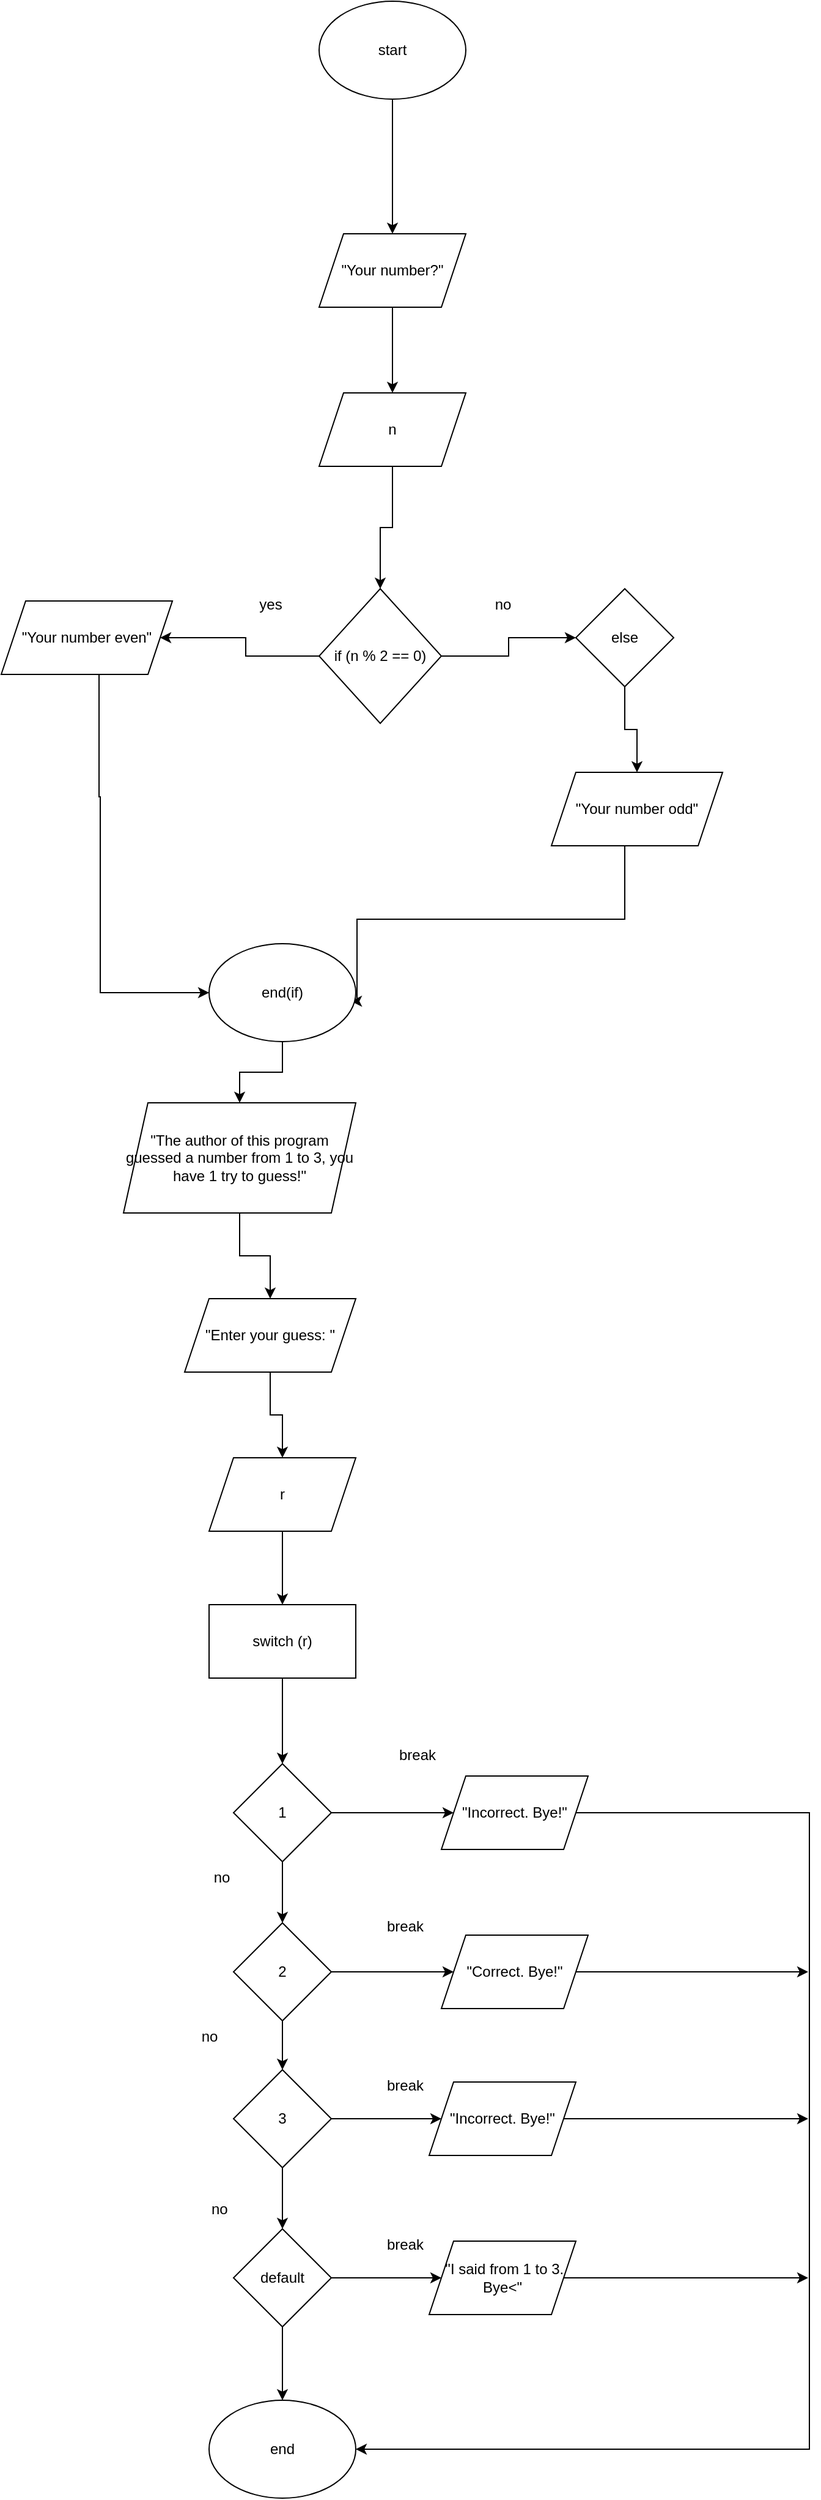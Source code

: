 <mxfile version="24.8.2">
  <diagram name="Сторінка-1" id="XunoRifLxOZy1k66lyQ6">
    <mxGraphModel dx="1432" dy="820" grid="1" gridSize="10" guides="1" tooltips="1" connect="1" arrows="1" fold="1" page="1" pageScale="1" pageWidth="827" pageHeight="1169" math="0" shadow="0">
      <root>
        <mxCell id="0" />
        <mxCell id="1" parent="0" />
        <mxCell id="kSXCwiVj-fpdCKE1puSg-3" style="edgeStyle=orthogonalEdgeStyle;rounded=0;orthogonalLoop=1;jettySize=auto;html=1;" edge="1" parent="1" source="kSXCwiVj-fpdCKE1puSg-1" target="kSXCwiVj-fpdCKE1puSg-2">
          <mxGeometry relative="1" as="geometry" />
        </mxCell>
        <mxCell id="kSXCwiVj-fpdCKE1puSg-1" value="start" style="ellipse;whiteSpace=wrap;html=1;" vertex="1" parent="1">
          <mxGeometry x="330" y="40" width="120" height="80" as="geometry" />
        </mxCell>
        <mxCell id="kSXCwiVj-fpdCKE1puSg-4" style="edgeStyle=orthogonalEdgeStyle;rounded=0;orthogonalLoop=1;jettySize=auto;html=1;" edge="1" parent="1" source="kSXCwiVj-fpdCKE1puSg-2" target="kSXCwiVj-fpdCKE1puSg-5">
          <mxGeometry relative="1" as="geometry">
            <mxPoint x="390" y="390" as="targetPoint" />
          </mxGeometry>
        </mxCell>
        <mxCell id="kSXCwiVj-fpdCKE1puSg-2" value="&quot;Your number?&quot;" style="shape=parallelogram;perimeter=parallelogramPerimeter;whiteSpace=wrap;html=1;fixedSize=1;" vertex="1" parent="1">
          <mxGeometry x="330" y="230" width="120" height="60" as="geometry" />
        </mxCell>
        <mxCell id="kSXCwiVj-fpdCKE1puSg-6" style="edgeStyle=orthogonalEdgeStyle;rounded=0;orthogonalLoop=1;jettySize=auto;html=1;" edge="1" parent="1" source="kSXCwiVj-fpdCKE1puSg-5" target="kSXCwiVj-fpdCKE1puSg-7">
          <mxGeometry relative="1" as="geometry">
            <mxPoint x="390" y="560" as="targetPoint" />
          </mxGeometry>
        </mxCell>
        <mxCell id="kSXCwiVj-fpdCKE1puSg-5" value="n" style="shape=parallelogram;perimeter=parallelogramPerimeter;whiteSpace=wrap;html=1;fixedSize=1;" vertex="1" parent="1">
          <mxGeometry x="330" y="360" width="120" height="60" as="geometry" />
        </mxCell>
        <mxCell id="kSXCwiVj-fpdCKE1puSg-8" style="edgeStyle=orthogonalEdgeStyle;rounded=0;orthogonalLoop=1;jettySize=auto;html=1;" edge="1" parent="1" source="kSXCwiVj-fpdCKE1puSg-7" target="kSXCwiVj-fpdCKE1puSg-13">
          <mxGeometry relative="1" as="geometry">
            <mxPoint x="250" y="560" as="targetPoint" />
          </mxGeometry>
        </mxCell>
        <mxCell id="kSXCwiVj-fpdCKE1puSg-9" style="edgeStyle=orthogonalEdgeStyle;rounded=0;orthogonalLoop=1;jettySize=auto;html=1;" edge="1" parent="1" source="kSXCwiVj-fpdCKE1puSg-7" target="kSXCwiVj-fpdCKE1puSg-10">
          <mxGeometry relative="1" as="geometry">
            <mxPoint x="580" y="560" as="targetPoint" />
          </mxGeometry>
        </mxCell>
        <mxCell id="kSXCwiVj-fpdCKE1puSg-7" value="if (n % 2 == 0)" style="rhombus;whiteSpace=wrap;html=1;" vertex="1" parent="1">
          <mxGeometry x="330" y="520" width="100" height="110" as="geometry" />
        </mxCell>
        <mxCell id="kSXCwiVj-fpdCKE1puSg-14" style="edgeStyle=orthogonalEdgeStyle;rounded=0;orthogonalLoop=1;jettySize=auto;html=1;" edge="1" parent="1" source="kSXCwiVj-fpdCKE1puSg-10" target="kSXCwiVj-fpdCKE1puSg-15">
          <mxGeometry relative="1" as="geometry">
            <mxPoint x="580" y="700" as="targetPoint" />
          </mxGeometry>
        </mxCell>
        <mxCell id="kSXCwiVj-fpdCKE1puSg-10" value="else" style="rhombus;whiteSpace=wrap;html=1;" vertex="1" parent="1">
          <mxGeometry x="540" y="520" width="80" height="80" as="geometry" />
        </mxCell>
        <mxCell id="kSXCwiVj-fpdCKE1puSg-11" value="yes" style="text;html=1;align=center;verticalAlign=middle;resizable=0;points=[];autosize=1;strokeColor=none;fillColor=none;" vertex="1" parent="1">
          <mxGeometry x="270" y="518" width="40" height="30" as="geometry" />
        </mxCell>
        <mxCell id="kSXCwiVj-fpdCKE1puSg-12" value="no" style="text;html=1;align=center;verticalAlign=middle;resizable=0;points=[];autosize=1;strokeColor=none;fillColor=none;" vertex="1" parent="1">
          <mxGeometry x="460" y="518" width="40" height="30" as="geometry" />
        </mxCell>
        <mxCell id="kSXCwiVj-fpdCKE1puSg-16" style="edgeStyle=orthogonalEdgeStyle;rounded=0;orthogonalLoop=1;jettySize=auto;html=1;entryX=0;entryY=0.5;entryDx=0;entryDy=0;" edge="1" parent="1" source="kSXCwiVj-fpdCKE1puSg-13" target="kSXCwiVj-fpdCKE1puSg-18">
          <mxGeometry relative="1" as="geometry">
            <mxPoint x="260" y="800" as="targetPoint" />
            <Array as="points">
              <mxPoint x="150" y="690" />
              <mxPoint x="151" y="690" />
              <mxPoint x="151" y="850" />
            </Array>
          </mxGeometry>
        </mxCell>
        <mxCell id="kSXCwiVj-fpdCKE1puSg-13" value="&quot;Your number even&quot;" style="shape=parallelogram;perimeter=parallelogramPerimeter;whiteSpace=wrap;html=1;fixedSize=1;" vertex="1" parent="1">
          <mxGeometry x="70" y="530" width="140" height="60" as="geometry" />
        </mxCell>
        <mxCell id="kSXCwiVj-fpdCKE1puSg-17" style="edgeStyle=orthogonalEdgeStyle;rounded=0;orthogonalLoop=1;jettySize=auto;html=1;entryX=0.967;entryY=0.588;entryDx=0;entryDy=0;entryPerimeter=0;" edge="1" parent="1" source="kSXCwiVj-fpdCKE1puSg-15" target="kSXCwiVj-fpdCKE1puSg-18">
          <mxGeometry relative="1" as="geometry">
            <mxPoint x="340" y="800" as="targetPoint" />
            <Array as="points">
              <mxPoint x="580" y="790" />
              <mxPoint x="361" y="790" />
              <mxPoint x="361" y="857" />
            </Array>
          </mxGeometry>
        </mxCell>
        <mxCell id="kSXCwiVj-fpdCKE1puSg-15" value="&quot;Your number odd&quot;" style="shape=parallelogram;perimeter=parallelogramPerimeter;whiteSpace=wrap;html=1;fixedSize=1;" vertex="1" parent="1">
          <mxGeometry x="520" y="670" width="140" height="60" as="geometry" />
        </mxCell>
        <mxCell id="kSXCwiVj-fpdCKE1puSg-23" style="edgeStyle=orthogonalEdgeStyle;rounded=0;orthogonalLoop=1;jettySize=auto;html=1;" edge="1" parent="1" source="kSXCwiVj-fpdCKE1puSg-18" target="kSXCwiVj-fpdCKE1puSg-24">
          <mxGeometry relative="1" as="geometry">
            <mxPoint x="300" y="1000" as="targetPoint" />
          </mxGeometry>
        </mxCell>
        <mxCell id="kSXCwiVj-fpdCKE1puSg-18" value="end(if)" style="ellipse;whiteSpace=wrap;html=1;" vertex="1" parent="1">
          <mxGeometry x="240" y="810" width="120" height="80" as="geometry" />
        </mxCell>
        <mxCell id="kSXCwiVj-fpdCKE1puSg-25" style="edgeStyle=orthogonalEdgeStyle;rounded=0;orthogonalLoop=1;jettySize=auto;html=1;" edge="1" parent="1" source="kSXCwiVj-fpdCKE1puSg-24" target="kSXCwiVj-fpdCKE1puSg-26">
          <mxGeometry relative="1" as="geometry">
            <mxPoint x="300" y="1130" as="targetPoint" />
          </mxGeometry>
        </mxCell>
        <mxCell id="kSXCwiVj-fpdCKE1puSg-24" value="&quot;The author of this program guessed a number from 1 to 3, you have 1 try to guess!&quot;" style="shape=parallelogram;perimeter=parallelogramPerimeter;whiteSpace=wrap;html=1;fixedSize=1;" vertex="1" parent="1">
          <mxGeometry x="170" y="940" width="190" height="90" as="geometry" />
        </mxCell>
        <mxCell id="kSXCwiVj-fpdCKE1puSg-27" style="edgeStyle=orthogonalEdgeStyle;rounded=0;orthogonalLoop=1;jettySize=auto;html=1;" edge="1" parent="1" source="kSXCwiVj-fpdCKE1puSg-26" target="kSXCwiVj-fpdCKE1puSg-28">
          <mxGeometry relative="1" as="geometry">
            <mxPoint x="300" y="1260" as="targetPoint" />
          </mxGeometry>
        </mxCell>
        <mxCell id="kSXCwiVj-fpdCKE1puSg-26" value="&quot;Enter your guess: &quot;" style="shape=parallelogram;perimeter=parallelogramPerimeter;whiteSpace=wrap;html=1;fixedSize=1;" vertex="1" parent="1">
          <mxGeometry x="220" y="1100" width="140" height="60" as="geometry" />
        </mxCell>
        <mxCell id="kSXCwiVj-fpdCKE1puSg-29" style="edgeStyle=orthogonalEdgeStyle;rounded=0;orthogonalLoop=1;jettySize=auto;html=1;" edge="1" parent="1" source="kSXCwiVj-fpdCKE1puSg-28" target="kSXCwiVj-fpdCKE1puSg-30">
          <mxGeometry relative="1" as="geometry">
            <mxPoint x="300" y="1380" as="targetPoint" />
          </mxGeometry>
        </mxCell>
        <mxCell id="kSXCwiVj-fpdCKE1puSg-28" value="r" style="shape=parallelogram;perimeter=parallelogramPerimeter;whiteSpace=wrap;html=1;fixedSize=1;" vertex="1" parent="1">
          <mxGeometry x="240" y="1230" width="120" height="60" as="geometry" />
        </mxCell>
        <mxCell id="kSXCwiVj-fpdCKE1puSg-33" style="edgeStyle=orthogonalEdgeStyle;rounded=0;orthogonalLoop=1;jettySize=auto;html=1;" edge="1" parent="1" source="kSXCwiVj-fpdCKE1puSg-30" target="kSXCwiVj-fpdCKE1puSg-34">
          <mxGeometry relative="1" as="geometry">
            <mxPoint x="300" y="1520" as="targetPoint" />
          </mxGeometry>
        </mxCell>
        <mxCell id="kSXCwiVj-fpdCKE1puSg-30" value="switch (r)" style="rounded=0;whiteSpace=wrap;html=1;" vertex="1" parent="1">
          <mxGeometry x="240" y="1350" width="120" height="60" as="geometry" />
        </mxCell>
        <mxCell id="kSXCwiVj-fpdCKE1puSg-35" style="edgeStyle=orthogonalEdgeStyle;rounded=0;orthogonalLoop=1;jettySize=auto;html=1;" edge="1" parent="1" source="kSXCwiVj-fpdCKE1puSg-34" target="kSXCwiVj-fpdCKE1puSg-36">
          <mxGeometry relative="1" as="geometry">
            <mxPoint x="300" y="1650" as="targetPoint" />
          </mxGeometry>
        </mxCell>
        <mxCell id="kSXCwiVj-fpdCKE1puSg-41" style="edgeStyle=orthogonalEdgeStyle;rounded=0;orthogonalLoop=1;jettySize=auto;html=1;" edge="1" parent="1" source="kSXCwiVj-fpdCKE1puSg-34" target="kSXCwiVj-fpdCKE1puSg-54">
          <mxGeometry relative="1" as="geometry">
            <mxPoint x="490" y="1520" as="targetPoint" />
          </mxGeometry>
        </mxCell>
        <mxCell id="kSXCwiVj-fpdCKE1puSg-34" value="1" style="rhombus;whiteSpace=wrap;html=1;" vertex="1" parent="1">
          <mxGeometry x="260" y="1480" width="80" height="80" as="geometry" />
        </mxCell>
        <mxCell id="kSXCwiVj-fpdCKE1puSg-37" style="edgeStyle=orthogonalEdgeStyle;rounded=0;orthogonalLoop=1;jettySize=auto;html=1;" edge="1" parent="1" source="kSXCwiVj-fpdCKE1puSg-36" target="kSXCwiVj-fpdCKE1puSg-38">
          <mxGeometry relative="1" as="geometry">
            <mxPoint x="300" y="1770" as="targetPoint" />
          </mxGeometry>
        </mxCell>
        <mxCell id="kSXCwiVj-fpdCKE1puSg-42" style="edgeStyle=orthogonalEdgeStyle;rounded=0;orthogonalLoop=1;jettySize=auto;html=1;" edge="1" parent="1" source="kSXCwiVj-fpdCKE1puSg-36" target="kSXCwiVj-fpdCKE1puSg-55">
          <mxGeometry relative="1" as="geometry">
            <mxPoint x="490" y="1650" as="targetPoint" />
          </mxGeometry>
        </mxCell>
        <mxCell id="kSXCwiVj-fpdCKE1puSg-36" value="2" style="rhombus;whiteSpace=wrap;html=1;" vertex="1" parent="1">
          <mxGeometry x="260" y="1610" width="80" height="80" as="geometry" />
        </mxCell>
        <mxCell id="kSXCwiVj-fpdCKE1puSg-39" style="edgeStyle=orthogonalEdgeStyle;rounded=0;orthogonalLoop=1;jettySize=auto;html=1;" edge="1" parent="1" source="kSXCwiVj-fpdCKE1puSg-38" target="kSXCwiVj-fpdCKE1puSg-40">
          <mxGeometry relative="1" as="geometry">
            <mxPoint x="300" y="1900" as="targetPoint" />
          </mxGeometry>
        </mxCell>
        <mxCell id="kSXCwiVj-fpdCKE1puSg-43" style="edgeStyle=orthogonalEdgeStyle;rounded=0;orthogonalLoop=1;jettySize=auto;html=1;" edge="1" parent="1" source="kSXCwiVj-fpdCKE1puSg-38" target="kSXCwiVj-fpdCKE1puSg-56">
          <mxGeometry relative="1" as="geometry">
            <mxPoint x="480" y="1770" as="targetPoint" />
          </mxGeometry>
        </mxCell>
        <mxCell id="kSXCwiVj-fpdCKE1puSg-38" value="3" style="rhombus;whiteSpace=wrap;html=1;" vertex="1" parent="1">
          <mxGeometry x="260" y="1730" width="80" height="80" as="geometry" />
        </mxCell>
        <mxCell id="kSXCwiVj-fpdCKE1puSg-44" style="edgeStyle=orthogonalEdgeStyle;rounded=0;orthogonalLoop=1;jettySize=auto;html=1;" edge="1" parent="1" source="kSXCwiVj-fpdCKE1puSg-40" target="kSXCwiVj-fpdCKE1puSg-57">
          <mxGeometry relative="1" as="geometry">
            <mxPoint x="480" y="1900" as="targetPoint" />
          </mxGeometry>
        </mxCell>
        <mxCell id="kSXCwiVj-fpdCKE1puSg-52" style="edgeStyle=orthogonalEdgeStyle;rounded=0;orthogonalLoop=1;jettySize=auto;html=1;" edge="1" parent="1" source="kSXCwiVj-fpdCKE1puSg-40" target="kSXCwiVj-fpdCKE1puSg-53">
          <mxGeometry relative="1" as="geometry">
            <mxPoint x="300" y="2040" as="targetPoint" />
          </mxGeometry>
        </mxCell>
        <mxCell id="kSXCwiVj-fpdCKE1puSg-40" value="default" style="rhombus;whiteSpace=wrap;html=1;" vertex="1" parent="1">
          <mxGeometry x="260" y="1860" width="80" height="80" as="geometry" />
        </mxCell>
        <mxCell id="kSXCwiVj-fpdCKE1puSg-45" value="break" style="text;html=1;align=center;verticalAlign=middle;resizable=0;points=[];autosize=1;strokeColor=none;fillColor=none;" vertex="1" parent="1">
          <mxGeometry x="375" y="1728" width="50" height="30" as="geometry" />
        </mxCell>
        <mxCell id="kSXCwiVj-fpdCKE1puSg-46" value="break" style="text;html=1;align=center;verticalAlign=middle;resizable=0;points=[];autosize=1;strokeColor=none;fillColor=none;" vertex="1" parent="1">
          <mxGeometry x="375" y="1858" width="50" height="30" as="geometry" />
        </mxCell>
        <mxCell id="kSXCwiVj-fpdCKE1puSg-47" value="break" style="text;html=1;align=center;verticalAlign=middle;resizable=0;points=[];autosize=1;strokeColor=none;fillColor=none;" vertex="1" parent="1">
          <mxGeometry x="375" y="1598" width="50" height="30" as="geometry" />
        </mxCell>
        <mxCell id="kSXCwiVj-fpdCKE1puSg-48" value="break" style="text;html=1;align=center;verticalAlign=middle;resizable=0;points=[];autosize=1;strokeColor=none;fillColor=none;" vertex="1" parent="1">
          <mxGeometry x="385" y="1458" width="50" height="30" as="geometry" />
        </mxCell>
        <mxCell id="kSXCwiVj-fpdCKE1puSg-49" value="no" style="text;html=1;align=center;verticalAlign=middle;resizable=0;points=[];autosize=1;strokeColor=none;fillColor=none;" vertex="1" parent="1">
          <mxGeometry x="230" y="1558" width="40" height="30" as="geometry" />
        </mxCell>
        <mxCell id="kSXCwiVj-fpdCKE1puSg-50" value="no" style="text;html=1;align=center;verticalAlign=middle;resizable=0;points=[];autosize=1;strokeColor=none;fillColor=none;" vertex="1" parent="1">
          <mxGeometry x="220" y="1688" width="40" height="30" as="geometry" />
        </mxCell>
        <mxCell id="kSXCwiVj-fpdCKE1puSg-51" value="&lt;span style=&quot;color: rgb(0, 0, 0); font-family: Helvetica; font-size: 12px; font-style: normal; font-variant-ligatures: normal; font-variant-caps: normal; font-weight: 400; letter-spacing: normal; orphans: 2; text-align: center; text-indent: 0px; text-transform: none; widows: 2; word-spacing: 0px; -webkit-text-stroke-width: 0px; white-space: nowrap; background-color: rgb(251, 251, 251); text-decoration-thickness: initial; text-decoration-style: initial; text-decoration-color: initial; display: inline !important; float: none;&quot;&gt;no&lt;/span&gt;" style="text;whiteSpace=wrap;html=1;" vertex="1" parent="1">
          <mxGeometry x="240" y="1830" width="50" height="40" as="geometry" />
        </mxCell>
        <mxCell id="kSXCwiVj-fpdCKE1puSg-53" value="end" style="ellipse;whiteSpace=wrap;html=1;" vertex="1" parent="1">
          <mxGeometry x="240" y="2000" width="120" height="80" as="geometry" />
        </mxCell>
        <mxCell id="kSXCwiVj-fpdCKE1puSg-58" style="edgeStyle=orthogonalEdgeStyle;rounded=0;orthogonalLoop=1;jettySize=auto;html=1;entryX=1;entryY=0.5;entryDx=0;entryDy=0;" edge="1" parent="1" source="kSXCwiVj-fpdCKE1puSg-54" target="kSXCwiVj-fpdCKE1puSg-53">
          <mxGeometry relative="1" as="geometry">
            <mxPoint x="730" y="2050" as="targetPoint" />
            <Array as="points">
              <mxPoint x="731" y="1520" />
              <mxPoint x="731" y="2040" />
            </Array>
          </mxGeometry>
        </mxCell>
        <mxCell id="kSXCwiVj-fpdCKE1puSg-54" value="&quot;Incorrect. Bye!&quot;" style="shape=parallelogram;perimeter=parallelogramPerimeter;whiteSpace=wrap;html=1;fixedSize=1;" vertex="1" parent="1">
          <mxGeometry x="430" y="1490" width="120" height="60" as="geometry" />
        </mxCell>
        <mxCell id="kSXCwiVj-fpdCKE1puSg-59" style="edgeStyle=orthogonalEdgeStyle;rounded=0;orthogonalLoop=1;jettySize=auto;html=1;" edge="1" parent="1" source="kSXCwiVj-fpdCKE1puSg-55">
          <mxGeometry relative="1" as="geometry">
            <mxPoint x="730" y="1650" as="targetPoint" />
          </mxGeometry>
        </mxCell>
        <mxCell id="kSXCwiVj-fpdCKE1puSg-55" value="&quot;Correct. Bye!&quot;" style="shape=parallelogram;perimeter=parallelogramPerimeter;whiteSpace=wrap;html=1;fixedSize=1;" vertex="1" parent="1">
          <mxGeometry x="430" y="1620" width="120" height="60" as="geometry" />
        </mxCell>
        <mxCell id="kSXCwiVj-fpdCKE1puSg-60" style="edgeStyle=orthogonalEdgeStyle;rounded=0;orthogonalLoop=1;jettySize=auto;html=1;" edge="1" parent="1" source="kSXCwiVj-fpdCKE1puSg-56">
          <mxGeometry relative="1" as="geometry">
            <mxPoint x="730" y="1770" as="targetPoint" />
          </mxGeometry>
        </mxCell>
        <mxCell id="kSXCwiVj-fpdCKE1puSg-56" value="&quot;Incorrect. Bye!&quot;" style="shape=parallelogram;perimeter=parallelogramPerimeter;whiteSpace=wrap;html=1;fixedSize=1;" vertex="1" parent="1">
          <mxGeometry x="420" y="1740" width="120" height="60" as="geometry" />
        </mxCell>
        <mxCell id="kSXCwiVj-fpdCKE1puSg-61" style="edgeStyle=orthogonalEdgeStyle;rounded=0;orthogonalLoop=1;jettySize=auto;html=1;" edge="1" parent="1" source="kSXCwiVj-fpdCKE1puSg-57">
          <mxGeometry relative="1" as="geometry">
            <mxPoint x="730" y="1900" as="targetPoint" />
          </mxGeometry>
        </mxCell>
        <mxCell id="kSXCwiVj-fpdCKE1puSg-57" value="&amp;nbsp;&quot;I said from 1 to 3. Bye&amp;lt;&quot;" style="shape=parallelogram;perimeter=parallelogramPerimeter;whiteSpace=wrap;html=1;fixedSize=1;" vertex="1" parent="1">
          <mxGeometry x="420" y="1870" width="120" height="60" as="geometry" />
        </mxCell>
      </root>
    </mxGraphModel>
  </diagram>
</mxfile>
